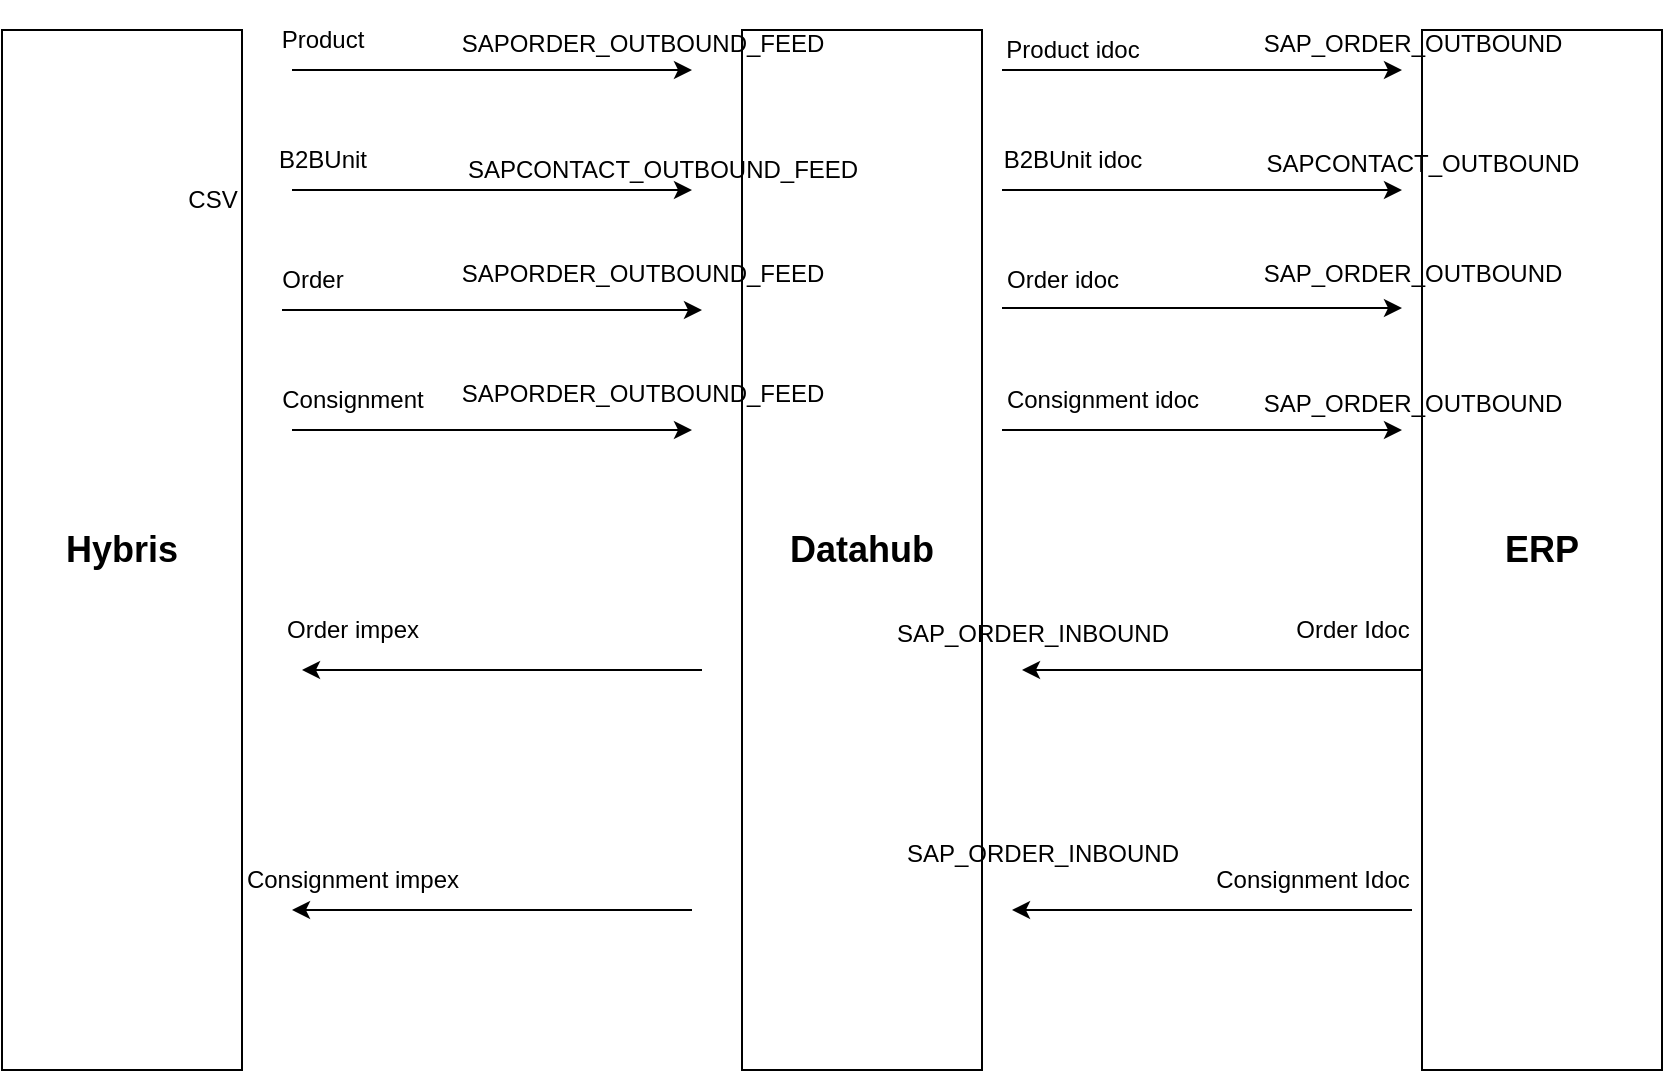 <mxfile version="20.8.22" type="github">
  <diagram name="Page-1" id="kNth8ZU2xr3VVnnYI_Ww">
    <mxGraphModel dx="1050" dy="581" grid="1" gridSize="10" guides="1" tooltips="1" connect="1" arrows="1" fold="1" page="1" pageScale="1" pageWidth="850" pageHeight="1100" math="0" shadow="0">
      <root>
        <mxCell id="0" />
        <mxCell id="1" parent="0" />
        <mxCell id="_shlr-aYgPyXALEVaN4O-5" value="&lt;font style=&quot;font-size: 18px;&quot;&gt;&lt;b&gt;Datahub&lt;/b&gt;&lt;/font&gt;" style="rounded=0;whiteSpace=wrap;html=1;" parent="1" vertex="1">
          <mxGeometry x="380" y="80" width="120" height="520" as="geometry" />
        </mxCell>
        <mxCell id="TmDqMFsUHlUA_lSxiiVD-7" value="" style="endArrow=classic;html=1;rounded=0;" parent="1" edge="1">
          <mxGeometry width="50" height="50" relative="1" as="geometry">
            <mxPoint x="155" y="100" as="sourcePoint" />
            <mxPoint x="355" y="100" as="targetPoint" />
          </mxGeometry>
        </mxCell>
        <mxCell id="TmDqMFsUHlUA_lSxiiVD-9" value="&lt;font style=&quot;font-size: 18px;&quot;&gt;&lt;b&gt;Hybris&lt;/b&gt;&lt;/font&gt;" style="rounded=0;whiteSpace=wrap;html=1;" parent="1" vertex="1">
          <mxGeometry x="10" y="80" width="120" height="520" as="geometry" />
        </mxCell>
        <mxCell id="TmDqMFsUHlUA_lSxiiVD-10" value="&lt;font style=&quot;font-size: 18px;&quot;&gt;&lt;b&gt;ERP&lt;/b&gt;&lt;/font&gt;" style="rounded=0;whiteSpace=wrap;html=1;" parent="1" vertex="1">
          <mxGeometry x="720" y="80" width="120" height="520" as="geometry" />
        </mxCell>
        <mxCell id="TmDqMFsUHlUA_lSxiiVD-11" value="Product" style="text;html=1;align=center;verticalAlign=middle;resizable=0;points=[];autosize=1;strokeColor=none;fillColor=none;" parent="1" vertex="1">
          <mxGeometry x="140" y="70" width="60" height="30" as="geometry" />
        </mxCell>
        <mxCell id="TmDqMFsUHlUA_lSxiiVD-12" value="" style="endArrow=classic;html=1;rounded=0;" parent="1" edge="1">
          <mxGeometry width="50" height="50" relative="1" as="geometry">
            <mxPoint x="155" y="160" as="sourcePoint" />
            <mxPoint x="355" y="160" as="targetPoint" />
          </mxGeometry>
        </mxCell>
        <mxCell id="TmDqMFsUHlUA_lSxiiVD-13" value="B2BUnit" style="text;html=1;align=center;verticalAlign=middle;resizable=0;points=[];autosize=1;strokeColor=none;fillColor=none;" parent="1" vertex="1">
          <mxGeometry x="135" y="130" width="70" height="30" as="geometry" />
        </mxCell>
        <mxCell id="TmDqMFsUHlUA_lSxiiVD-15" value="Order" style="text;html=1;align=center;verticalAlign=middle;resizable=0;points=[];autosize=1;strokeColor=none;fillColor=none;" parent="1" vertex="1">
          <mxGeometry x="140" y="190" width="50" height="30" as="geometry" />
        </mxCell>
        <mxCell id="TmDqMFsUHlUA_lSxiiVD-16" value="" style="endArrow=classic;html=1;rounded=0;" parent="1" edge="1">
          <mxGeometry width="50" height="50" relative="1" as="geometry">
            <mxPoint x="155" y="280" as="sourcePoint" />
            <mxPoint x="355" y="280" as="targetPoint" />
            <Array as="points">
              <mxPoint x="265" y="280" />
            </Array>
          </mxGeometry>
        </mxCell>
        <mxCell id="TmDqMFsUHlUA_lSxiiVD-17" value="Consignment" style="text;html=1;align=center;verticalAlign=middle;resizable=0;points=[];autosize=1;strokeColor=none;fillColor=none;" parent="1" vertex="1">
          <mxGeometry x="140" y="250" width="90" height="30" as="geometry" />
        </mxCell>
        <mxCell id="TmDqMFsUHlUA_lSxiiVD-18" value="CSV&lt;br&gt;" style="text;html=1;align=center;verticalAlign=middle;resizable=0;points=[];autosize=1;strokeColor=none;fillColor=none;" parent="1" vertex="1">
          <mxGeometry x="90" y="150" width="50" height="30" as="geometry" />
        </mxCell>
        <mxCell id="TmDqMFsUHlUA_lSxiiVD-19" value="" style="endArrow=classic;html=1;rounded=0;" parent="1" edge="1">
          <mxGeometry width="50" height="50" relative="1" as="geometry">
            <mxPoint x="510" y="100" as="sourcePoint" />
            <mxPoint x="710" y="100" as="targetPoint" />
          </mxGeometry>
        </mxCell>
        <mxCell id="TmDqMFsUHlUA_lSxiiVD-20" value="" style="endArrow=classic;html=1;rounded=0;" parent="1" edge="1">
          <mxGeometry width="50" height="50" relative="1" as="geometry">
            <mxPoint x="510" y="160" as="sourcePoint" />
            <mxPoint x="710" y="160" as="targetPoint" />
          </mxGeometry>
        </mxCell>
        <mxCell id="TmDqMFsUHlUA_lSxiiVD-22" value="" style="endArrow=classic;html=1;rounded=0;" parent="1" edge="1">
          <mxGeometry width="50" height="50" relative="1" as="geometry">
            <mxPoint x="510" y="280" as="sourcePoint" />
            <mxPoint x="710" y="280" as="targetPoint" />
          </mxGeometry>
        </mxCell>
        <mxCell id="TmDqMFsUHlUA_lSxiiVD-23" value="Product idoc" style="text;html=1;align=center;verticalAlign=middle;resizable=0;points=[];autosize=1;strokeColor=none;fillColor=none;" parent="1" vertex="1">
          <mxGeometry x="500" y="75" width="90" height="30" as="geometry" />
        </mxCell>
        <mxCell id="TmDqMFsUHlUA_lSxiiVD-24" value="B2BUnit idoc" style="text;html=1;align=center;verticalAlign=middle;resizable=0;points=[];autosize=1;strokeColor=none;fillColor=none;" parent="1" vertex="1">
          <mxGeometry x="500" y="130" width="90" height="30" as="geometry" />
        </mxCell>
        <mxCell id="TmDqMFsUHlUA_lSxiiVD-25" value="Order idoc" style="text;html=1;align=center;verticalAlign=middle;resizable=0;points=[];autosize=1;strokeColor=none;fillColor=none;" parent="1" vertex="1">
          <mxGeometry x="500" y="190" width="80" height="30" as="geometry" />
        </mxCell>
        <mxCell id="TmDqMFsUHlUA_lSxiiVD-26" value="Consignment idoc" style="text;html=1;align=center;verticalAlign=middle;resizable=0;points=[];autosize=1;strokeColor=none;fillColor=none;" parent="1" vertex="1">
          <mxGeometry x="500" y="250" width="120" height="30" as="geometry" />
        </mxCell>
        <mxCell id="TmDqMFsUHlUA_lSxiiVD-27" value="" style="endArrow=classic;html=1;rounded=0;" parent="1" edge="1">
          <mxGeometry width="50" height="50" relative="1" as="geometry">
            <mxPoint x="720" y="400" as="sourcePoint" />
            <mxPoint x="520" y="400" as="targetPoint" />
          </mxGeometry>
        </mxCell>
        <mxCell id="TmDqMFsUHlUA_lSxiiVD-28" value="" style="endArrow=classic;html=1;rounded=0;" parent="1" edge="1">
          <mxGeometry width="50" height="50" relative="1" as="geometry">
            <mxPoint x="355" y="520" as="sourcePoint" />
            <mxPoint x="155" y="520" as="targetPoint" />
          </mxGeometry>
        </mxCell>
        <mxCell id="TmDqMFsUHlUA_lSxiiVD-29" value="Order Idoc" style="text;html=1;align=center;verticalAlign=middle;resizable=0;points=[];autosize=1;strokeColor=none;fillColor=none;" parent="1" vertex="1">
          <mxGeometry x="645" y="365" width="80" height="30" as="geometry" />
        </mxCell>
        <mxCell id="TmDqMFsUHlUA_lSxiiVD-30" value="Consignment Idoc" style="text;html=1;align=center;verticalAlign=middle;resizable=0;points=[];autosize=1;strokeColor=none;fillColor=none;" parent="1" vertex="1">
          <mxGeometry x="605" y="490" width="120" height="30" as="geometry" />
        </mxCell>
        <mxCell id="TmDqMFsUHlUA_lSxiiVD-31" value="" style="endArrow=classic;html=1;rounded=0;" parent="1" edge="1">
          <mxGeometry width="50" height="50" relative="1" as="geometry">
            <mxPoint x="360" y="400" as="sourcePoint" />
            <mxPoint x="160" y="400" as="targetPoint" />
          </mxGeometry>
        </mxCell>
        <mxCell id="TmDqMFsUHlUA_lSxiiVD-32" value="Order impex" style="text;html=1;align=center;verticalAlign=middle;resizable=0;points=[];autosize=1;strokeColor=none;fillColor=none;" parent="1" vertex="1">
          <mxGeometry x="140" y="365" width="90" height="30" as="geometry" />
        </mxCell>
        <mxCell id="TmDqMFsUHlUA_lSxiiVD-33" value="Consignment impex" style="text;html=1;align=center;verticalAlign=middle;resizable=0;points=[];autosize=1;strokeColor=none;fillColor=none;" parent="1" vertex="1">
          <mxGeometry x="120" y="490" width="130" height="30" as="geometry" />
        </mxCell>
        <mxCell id="TmDqMFsUHlUA_lSxiiVD-34" value="" style="endArrow=classic;html=1;rounded=0;" parent="1" edge="1">
          <mxGeometry width="50" height="50" relative="1" as="geometry">
            <mxPoint x="715" y="520" as="sourcePoint" />
            <mxPoint x="515" y="520" as="targetPoint" />
          </mxGeometry>
        </mxCell>
        <mxCell id="TmDqMFsUHlUA_lSxiiVD-35" value="&lt;font style=&quot;font-size: 12px;&quot;&gt;SAP_ORDER_INBOUND&lt;/font&gt;" style="text;html=1;align=center;verticalAlign=middle;resizable=0;points=[];autosize=1;strokeColor=none;fillColor=none;fontSize=18;" parent="1" vertex="1">
          <mxGeometry x="445" y="360" width="160" height="40" as="geometry" />
        </mxCell>
        <mxCell id="TmDqMFsUHlUA_lSxiiVD-36" value="&lt;font style=&quot;font-size: 12px;&quot;&gt;SAP_ORDER_INBOUND&lt;/font&gt;" style="text;html=1;align=center;verticalAlign=middle;resizable=0;points=[];autosize=1;strokeColor=none;fillColor=none;fontSize=18;" parent="1" vertex="1">
          <mxGeometry x="450" y="470" width="160" height="40" as="geometry" />
        </mxCell>
        <mxCell id="TmDqMFsUHlUA_lSxiiVD-37" value="&lt;font style=&quot;font-size: 12px;&quot;&gt;SAP_ORDER_OUTBOUND&lt;/font&gt;" style="text;html=1;align=center;verticalAlign=middle;resizable=0;points=[];autosize=1;strokeColor=none;fillColor=none;fontSize=18;" parent="1" vertex="1">
          <mxGeometry x="630" y="65" width="170" height="40" as="geometry" />
        </mxCell>
        <mxCell id="TmDqMFsUHlUA_lSxiiVD-38" value="&lt;font style=&quot;font-size: 12px;&quot;&gt;SAPCONTACT_OUTBOUND&lt;br&gt;&lt;/font&gt;" style="text;html=1;align=center;verticalAlign=middle;resizable=0;points=[];autosize=1;strokeColor=none;fillColor=none;fontSize=18;" parent="1" vertex="1">
          <mxGeometry x="630" y="125" width="180" height="40" as="geometry" />
        </mxCell>
        <mxCell id="TmDqMFsUHlUA_lSxiiVD-39" value="&lt;font style=&quot;font-size: 12px;&quot;&gt;SAP_ORDER_OUTBOUND&lt;/font&gt;" style="text;html=1;align=center;verticalAlign=middle;resizable=0;points=[];autosize=1;strokeColor=none;fillColor=none;fontSize=18;" parent="1" vertex="1">
          <mxGeometry x="630" y="180" width="170" height="40" as="geometry" />
        </mxCell>
        <mxCell id="TmDqMFsUHlUA_lSxiiVD-41" value="&lt;font style=&quot;font-size: 12px;&quot;&gt;SAP_ORDER_OUTBOUND&lt;/font&gt;" style="text;html=1;align=center;verticalAlign=middle;resizable=0;points=[];autosize=1;strokeColor=none;fillColor=none;fontSize=18;" parent="1" vertex="1">
          <mxGeometry x="630" y="245" width="170" height="40" as="geometry" />
        </mxCell>
        <mxCell id="TmDqMFsUHlUA_lSxiiVD-44" value="" style="endArrow=classic;html=1;rounded=0;" parent="1" edge="1">
          <mxGeometry width="50" height="50" relative="1" as="geometry">
            <mxPoint x="510" y="219" as="sourcePoint" />
            <mxPoint x="710" y="219" as="targetPoint" />
          </mxGeometry>
        </mxCell>
        <mxCell id="uq-ZJezfA31PrqFkul3v-1" value="&lt;font style=&quot;font-size: 12px;&quot;&gt;SAPORDER_OUTBOUND_FEED&lt;/font&gt;" style="text;html=1;align=center;verticalAlign=middle;resizable=0;points=[];autosize=1;strokeColor=none;fillColor=none;fontSize=18;" vertex="1" parent="1">
          <mxGeometry x="230" y="65" width="200" height="40" as="geometry" />
        </mxCell>
        <mxCell id="uq-ZJezfA31PrqFkul3v-2" value="SAPCONTACT_OUTBOUND_FEED" style="text;html=1;align=center;verticalAlign=middle;resizable=0;points=[];autosize=1;strokeColor=none;fillColor=none;" vertex="1" parent="1">
          <mxGeometry x="230" y="135" width="220" height="30" as="geometry" />
        </mxCell>
        <mxCell id="uq-ZJezfA31PrqFkul3v-4" value="&lt;font style=&quot;font-size: 12px;&quot;&gt;SAPORDER_OUTBOUND_FEED&lt;/font&gt;" style="text;html=1;align=center;verticalAlign=middle;resizable=0;points=[];autosize=1;strokeColor=none;fillColor=none;fontSize=18;" vertex="1" parent="1">
          <mxGeometry x="230" y="240" width="200" height="40" as="geometry" />
        </mxCell>
        <mxCell id="uq-ZJezfA31PrqFkul3v-3" value="&lt;font style=&quot;font-size: 12px;&quot;&gt;SAPORDER_OUTBOUND_FEED&lt;/font&gt;" style="text;html=1;align=center;verticalAlign=middle;resizable=0;points=[];autosize=1;strokeColor=none;fillColor=none;fontSize=18;" vertex="1" parent="1">
          <mxGeometry x="230" y="180" width="200" height="40" as="geometry" />
        </mxCell>
        <mxCell id="uq-ZJezfA31PrqFkul3v-7" value="" style="endArrow=classic;html=1;rounded=0;" edge="1" parent="1">
          <mxGeometry width="50" height="50" relative="1" as="geometry">
            <mxPoint x="150" y="220" as="sourcePoint" />
            <mxPoint x="360" y="220" as="targetPoint" />
          </mxGeometry>
        </mxCell>
      </root>
    </mxGraphModel>
  </diagram>
</mxfile>
